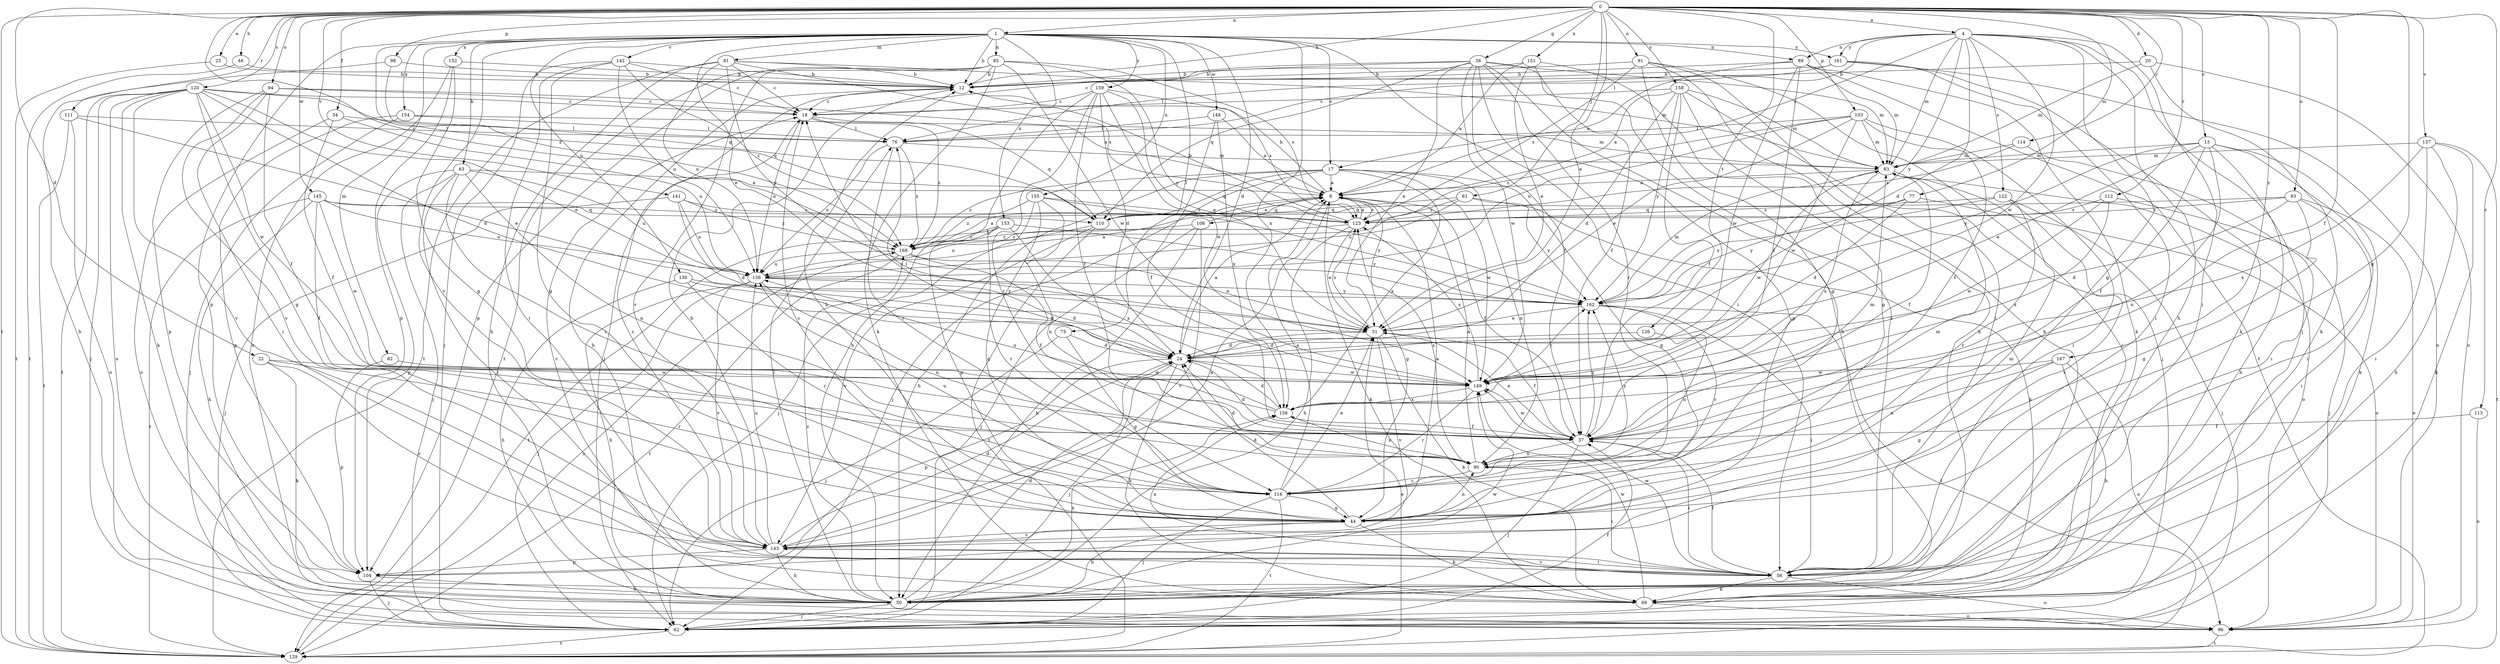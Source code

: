 strict digraph  {
0;
1;
4;
6;
12;
13;
17;
18;
20;
22;
24;
25;
31;
34;
37;
38;
44;
46;
50;
56;
61;
62;
63;
69;
75;
76;
77;
81;
82;
83;
85;
89;
90;
91;
93;
94;
96;
98;
103;
104;
108;
110;
111;
112;
113;
114;
116;
120;
122;
123;
126;
129;
130;
136;
137;
141;
142;
143;
145;
148;
149;
151;
152;
153;
154;
155;
156;
158;
159;
161;
162;
167;
168;
0 -> 1  [label=a];
0 -> 4  [label=a];
0 -> 12  [label=b];
0 -> 13  [label=c];
0 -> 20  [label=d];
0 -> 22  [label=d];
0 -> 25  [label=e];
0 -> 31  [label=e];
0 -> 34  [label=f];
0 -> 37  [label=f];
0 -> 38  [label=g];
0 -> 44  [label=g];
0 -> 46  [label=h];
0 -> 61  [label=j];
0 -> 77  [label=m];
0 -> 91  [label=o];
0 -> 93  [label=o];
0 -> 94  [label=o];
0 -> 98  [label=p];
0 -> 103  [label=p];
0 -> 111  [label=r];
0 -> 112  [label=r];
0 -> 113  [label=r];
0 -> 114  [label=r];
0 -> 120  [label=s];
0 -> 126  [label=t];
0 -> 129  [label=t];
0 -> 137  [label=v];
0 -> 141  [label=v];
0 -> 145  [label=w];
0 -> 151  [label=x];
0 -> 158  [label=y];
0 -> 167  [label=z];
0 -> 168  [label=z];
1 -> 12  [label=b];
1 -> 17  [label=c];
1 -> 24  [label=d];
1 -> 31  [label=e];
1 -> 56  [label=i];
1 -> 63  [label=k];
1 -> 75  [label=l];
1 -> 81  [label=m];
1 -> 82  [label=m];
1 -> 85  [label=n];
1 -> 89  [label=n];
1 -> 104  [label=p];
1 -> 130  [label=u];
1 -> 142  [label=v];
1 -> 143  [label=v];
1 -> 148  [label=w];
1 -> 152  [label=x];
1 -> 153  [label=x];
1 -> 154  [label=x];
1 -> 155  [label=x];
1 -> 156  [label=x];
1 -> 159  [label=y];
1 -> 161  [label=y];
1 -> 168  [label=z];
4 -> 17  [label=c];
4 -> 24  [label=d];
4 -> 44  [label=g];
4 -> 50  [label=h];
4 -> 56  [label=i];
4 -> 62  [label=j];
4 -> 76  [label=l];
4 -> 83  [label=m];
4 -> 89  [label=n];
4 -> 122  [label=s];
4 -> 149  [label=w];
4 -> 161  [label=y];
4 -> 162  [label=y];
6 -> 12  [label=b];
6 -> 37  [label=f];
6 -> 44  [label=g];
6 -> 69  [label=k];
6 -> 108  [label=q];
6 -> 123  [label=s];
12 -> 18  [label=c];
12 -> 50  [label=h];
12 -> 62  [label=j];
13 -> 31  [label=e];
13 -> 37  [label=f];
13 -> 50  [label=h];
13 -> 56  [label=i];
13 -> 69  [label=k];
13 -> 83  [label=m];
13 -> 90  [label=n];
13 -> 162  [label=y];
17 -> 6  [label=a];
17 -> 44  [label=g];
17 -> 50  [label=h];
17 -> 62  [label=j];
17 -> 90  [label=n];
17 -> 110  [label=q];
17 -> 149  [label=w];
17 -> 156  [label=x];
17 -> 168  [label=z];
18 -> 76  [label=l];
18 -> 110  [label=q];
18 -> 136  [label=u];
18 -> 168  [label=z];
20 -> 12  [label=b];
20 -> 69  [label=k];
20 -> 83  [label=m];
20 -> 96  [label=o];
22 -> 69  [label=k];
22 -> 116  [label=r];
22 -> 143  [label=v];
22 -> 149  [label=w];
24 -> 6  [label=a];
24 -> 62  [label=j];
24 -> 69  [label=k];
24 -> 104  [label=p];
24 -> 149  [label=w];
25 -> 12  [label=b];
25 -> 129  [label=t];
31 -> 24  [label=d];
31 -> 37  [label=f];
31 -> 69  [label=k];
31 -> 123  [label=s];
31 -> 143  [label=v];
34 -> 37  [label=f];
34 -> 76  [label=l];
34 -> 96  [label=o];
34 -> 136  [label=u];
37 -> 24  [label=d];
37 -> 31  [label=e];
37 -> 56  [label=i];
37 -> 62  [label=j];
37 -> 83  [label=m];
37 -> 90  [label=n];
37 -> 149  [label=w];
37 -> 162  [label=y];
38 -> 12  [label=b];
38 -> 18  [label=c];
38 -> 31  [label=e];
38 -> 37  [label=f];
38 -> 50  [label=h];
38 -> 56  [label=i];
38 -> 83  [label=m];
38 -> 104  [label=p];
38 -> 110  [label=q];
38 -> 116  [label=r];
38 -> 149  [label=w];
44 -> 6  [label=a];
44 -> 12  [label=b];
44 -> 18  [label=c];
44 -> 24  [label=d];
44 -> 50  [label=h];
44 -> 69  [label=k];
44 -> 90  [label=n];
44 -> 143  [label=v];
46 -> 12  [label=b];
46 -> 129  [label=t];
50 -> 24  [label=d];
50 -> 62  [label=j];
50 -> 76  [label=l];
50 -> 149  [label=w];
50 -> 156  [label=x];
50 -> 168  [label=z];
56 -> 37  [label=f];
56 -> 69  [label=k];
56 -> 96  [label=o];
56 -> 143  [label=v];
56 -> 149  [label=w];
56 -> 156  [label=x];
61 -> 69  [label=k];
61 -> 110  [label=q];
61 -> 123  [label=s];
61 -> 136  [label=u];
61 -> 162  [label=y];
62 -> 37  [label=f];
62 -> 129  [label=t];
63 -> 6  [label=a];
63 -> 56  [label=i];
63 -> 62  [label=j];
63 -> 90  [label=n];
63 -> 104  [label=p];
63 -> 116  [label=r];
63 -> 136  [label=u];
69 -> 18  [label=c];
69 -> 96  [label=o];
69 -> 149  [label=w];
75 -> 24  [label=d];
75 -> 44  [label=g];
75 -> 62  [label=j];
76 -> 83  [label=m];
76 -> 116  [label=r];
76 -> 136  [label=u];
76 -> 168  [label=z];
77 -> 24  [label=d];
77 -> 96  [label=o];
77 -> 110  [label=q];
77 -> 162  [label=y];
81 -> 12  [label=b];
81 -> 18  [label=c];
81 -> 50  [label=h];
81 -> 83  [label=m];
81 -> 123  [label=s];
81 -> 129  [label=t];
81 -> 136  [label=u];
81 -> 162  [label=y];
82 -> 104  [label=p];
82 -> 149  [label=w];
83 -> 6  [label=a];
83 -> 37  [label=f];
83 -> 96  [label=o];
83 -> 149  [label=w];
83 -> 156  [label=x];
85 -> 12  [label=b];
85 -> 69  [label=k];
85 -> 104  [label=p];
85 -> 123  [label=s];
85 -> 129  [label=t];
85 -> 143  [label=v];
85 -> 149  [label=w];
85 -> 162  [label=y];
89 -> 6  [label=a];
89 -> 12  [label=b];
89 -> 37  [label=f];
89 -> 69  [label=k];
89 -> 83  [label=m];
89 -> 129  [label=t];
89 -> 149  [label=w];
90 -> 6  [label=a];
90 -> 24  [label=d];
90 -> 56  [label=i];
90 -> 116  [label=r];
90 -> 123  [label=s];
90 -> 156  [label=x];
90 -> 162  [label=y];
91 -> 12  [label=b];
91 -> 44  [label=g];
91 -> 50  [label=h];
91 -> 56  [label=i];
91 -> 62  [label=j];
91 -> 123  [label=s];
93 -> 24  [label=d];
93 -> 44  [label=g];
93 -> 56  [label=i];
93 -> 96  [label=o];
93 -> 110  [label=q];
93 -> 123  [label=s];
94 -> 6  [label=a];
94 -> 18  [label=c];
94 -> 37  [label=f];
94 -> 56  [label=i];
94 -> 104  [label=p];
94 -> 143  [label=v];
96 -> 129  [label=t];
98 -> 12  [label=b];
98 -> 50  [label=h];
98 -> 110  [label=q];
103 -> 31  [label=e];
103 -> 37  [label=f];
103 -> 56  [label=i];
103 -> 76  [label=l];
103 -> 83  [label=m];
103 -> 136  [label=u];
103 -> 149  [label=w];
103 -> 168  [label=z];
104 -> 50  [label=h];
104 -> 62  [label=j];
108 -> 6  [label=a];
108 -> 50  [label=h];
108 -> 62  [label=j];
108 -> 143  [label=v];
108 -> 168  [label=z];
110 -> 129  [label=t];
110 -> 136  [label=u];
110 -> 143  [label=v];
111 -> 31  [label=e];
111 -> 76  [label=l];
111 -> 96  [label=o];
111 -> 129  [label=t];
112 -> 62  [label=j];
112 -> 123  [label=s];
112 -> 149  [label=w];
112 -> 156  [label=x];
113 -> 37  [label=f];
113 -> 96  [label=o];
114 -> 56  [label=i];
114 -> 83  [label=m];
114 -> 123  [label=s];
116 -> 6  [label=a];
116 -> 31  [label=e];
116 -> 44  [label=g];
116 -> 62  [label=j];
116 -> 83  [label=m];
116 -> 129  [label=t];
116 -> 136  [label=u];
120 -> 18  [label=c];
120 -> 24  [label=d];
120 -> 31  [label=e];
120 -> 44  [label=g];
120 -> 50  [label=h];
120 -> 62  [label=j];
120 -> 96  [label=o];
120 -> 110  [label=q];
120 -> 129  [label=t];
120 -> 143  [label=v];
120 -> 149  [label=w];
122 -> 62  [label=j];
122 -> 116  [label=r];
122 -> 123  [label=s];
122 -> 143  [label=v];
122 -> 162  [label=y];
123 -> 6  [label=a];
123 -> 12  [label=b];
123 -> 31  [label=e];
123 -> 50  [label=h];
123 -> 168  [label=z];
126 -> 24  [label=d];
126 -> 90  [label=n];
129 -> 31  [label=e];
129 -> 168  [label=z];
130 -> 24  [label=d];
130 -> 50  [label=h];
130 -> 116  [label=r];
130 -> 162  [label=y];
136 -> 6  [label=a];
136 -> 24  [label=d];
136 -> 50  [label=h];
136 -> 62  [label=j];
136 -> 90  [label=n];
136 -> 143  [label=v];
136 -> 162  [label=y];
137 -> 50  [label=h];
137 -> 56  [label=i];
137 -> 69  [label=k];
137 -> 83  [label=m];
137 -> 129  [label=t];
137 -> 156  [label=x];
141 -> 24  [label=d];
141 -> 62  [label=j];
141 -> 123  [label=s];
141 -> 136  [label=u];
141 -> 168  [label=z];
142 -> 12  [label=b];
142 -> 18  [label=c];
142 -> 44  [label=g];
142 -> 56  [label=i];
142 -> 62  [label=j];
142 -> 136  [label=u];
142 -> 168  [label=z];
143 -> 6  [label=a];
143 -> 12  [label=b];
143 -> 18  [label=c];
143 -> 24  [label=d];
143 -> 50  [label=h];
143 -> 56  [label=i];
143 -> 83  [label=m];
143 -> 104  [label=p];
143 -> 136  [label=u];
145 -> 37  [label=f];
145 -> 50  [label=h];
145 -> 110  [label=q];
145 -> 123  [label=s];
145 -> 129  [label=t];
145 -> 136  [label=u];
145 -> 149  [label=w];
148 -> 6  [label=a];
148 -> 37  [label=f];
148 -> 76  [label=l];
148 -> 156  [label=x];
149 -> 76  [label=l];
149 -> 116  [label=r];
149 -> 123  [label=s];
149 -> 156  [label=x];
149 -> 162  [label=y];
151 -> 6  [label=a];
151 -> 12  [label=b];
151 -> 31  [label=e];
151 -> 37  [label=f];
151 -> 50  [label=h];
152 -> 12  [label=b];
152 -> 44  [label=g];
152 -> 96  [label=o];
152 -> 104  [label=p];
153 -> 44  [label=g];
153 -> 116  [label=r];
153 -> 129  [label=t];
153 -> 156  [label=x];
153 -> 162  [label=y];
153 -> 168  [label=z];
154 -> 62  [label=j];
154 -> 76  [label=l];
154 -> 83  [label=m];
154 -> 104  [label=p];
155 -> 44  [label=g];
155 -> 62  [label=j];
155 -> 90  [label=n];
155 -> 123  [label=s];
155 -> 162  [label=y];
155 -> 168  [label=z];
156 -> 18  [label=c];
156 -> 24  [label=d];
156 -> 37  [label=f];
156 -> 136  [label=u];
158 -> 6  [label=a];
158 -> 18  [label=c];
158 -> 24  [label=d];
158 -> 37  [label=f];
158 -> 44  [label=g];
158 -> 62  [label=j];
158 -> 83  [label=m];
158 -> 162  [label=y];
159 -> 18  [label=c];
159 -> 24  [label=d];
159 -> 31  [label=e];
159 -> 37  [label=f];
159 -> 50  [label=h];
159 -> 116  [label=r];
159 -> 123  [label=s];
159 -> 149  [label=w];
161 -> 12  [label=b];
161 -> 56  [label=i];
161 -> 69  [label=k];
161 -> 76  [label=l];
161 -> 96  [label=o];
162 -> 31  [label=e];
162 -> 56  [label=i];
162 -> 83  [label=m];
162 -> 116  [label=r];
162 -> 129  [label=t];
167 -> 44  [label=g];
167 -> 50  [label=h];
167 -> 90  [label=n];
167 -> 96  [label=o];
167 -> 149  [label=w];
168 -> 6  [label=a];
168 -> 31  [label=e];
168 -> 37  [label=f];
168 -> 129  [label=t];
168 -> 136  [label=u];
}
